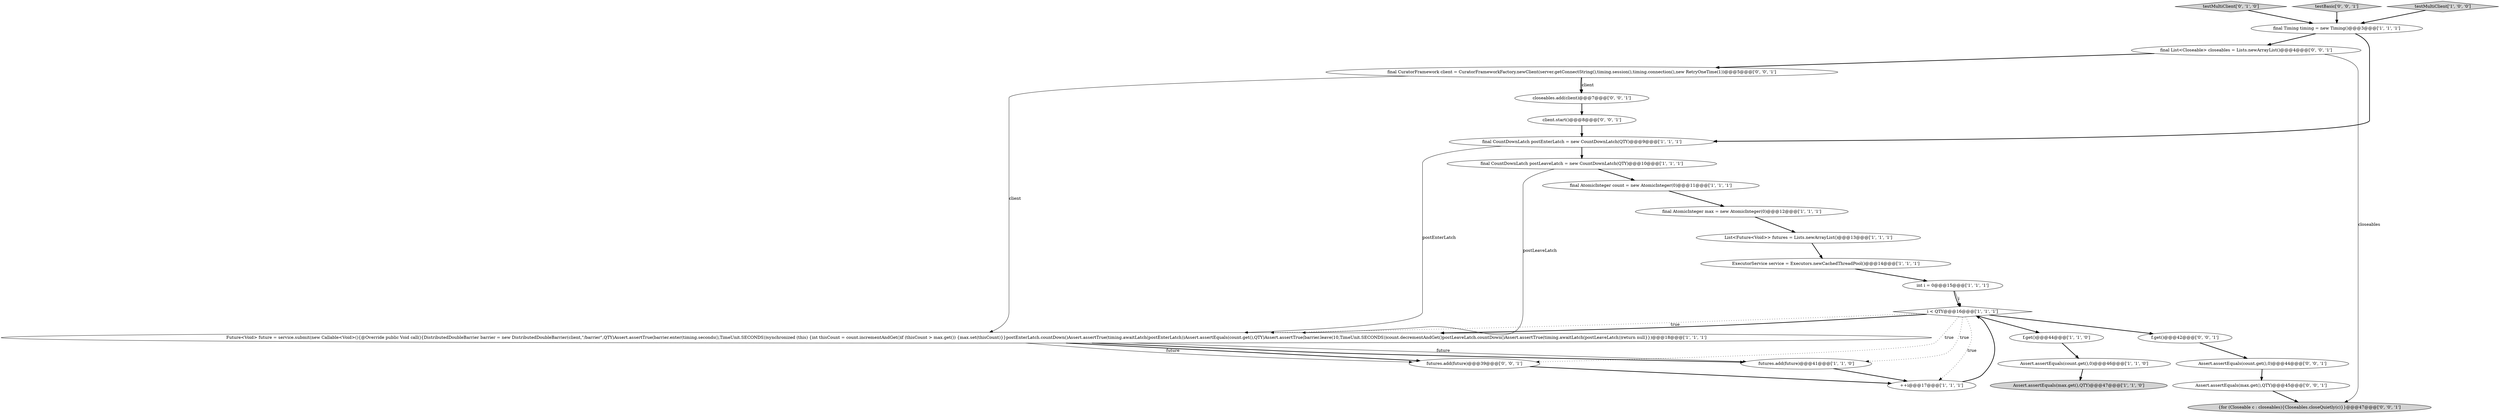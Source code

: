 digraph {
10 [style = filled, label = "Assert.assertEquals(max.get(),QTY)@@@47@@@['1', '1', '0']", fillcolor = lightgray, shape = ellipse image = "AAA0AAABBB1BBB"];
2 [style = filled, label = "Future<Void> future = service.submit(new Callable<Void>(){@Override public Void call(){DistributedDoubleBarrier barrier = new DistributedDoubleBarrier(client,\"/barrier\",QTY)Assert.assertTrue(barrier.enter(timing.seconds(),TimeUnit.SECONDS))synchronized (this) {int thisCount = count.incrementAndGet()if (thisCount > max.get()) {max.set(thisCount)}}postEnterLatch.countDown()Assert.assertTrue(timing.awaitLatch(postEnterLatch))Assert.assertEquals(count.get(),QTY)Assert.assertTrue(barrier.leave(10,TimeUnit.SECONDS))count.decrementAndGet()postLeaveLatch.countDown()Assert.assertTrue(timing.awaitLatch(postLeaveLatch))return null}})@@@18@@@['1', '1', '1']", fillcolor = white, shape = ellipse image = "AAA0AAABBB1BBB"];
0 [style = filled, label = "final CountDownLatch postEnterLatch = new CountDownLatch(QTY)@@@9@@@['1', '1', '1']", fillcolor = white, shape = ellipse image = "AAA0AAABBB1BBB"];
13 [style = filled, label = "final CountDownLatch postLeaveLatch = new CountDownLatch(QTY)@@@10@@@['1', '1', '1']", fillcolor = white, shape = ellipse image = "AAA0AAABBB1BBB"];
16 [style = filled, label = "testMultiClient['0', '1', '0']", fillcolor = lightgray, shape = diamond image = "AAA0AAABBB2BBB"];
3 [style = filled, label = "ExecutorService service = Executors.newCachedThreadPool()@@@14@@@['1', '1', '1']", fillcolor = white, shape = ellipse image = "AAA0AAABBB1BBB"];
19 [style = filled, label = "final List<Closeable> closeables = Lists.newArrayList()@@@4@@@['0', '0', '1']", fillcolor = white, shape = ellipse image = "AAA0AAABBB3BBB"];
21 [style = filled, label = "Assert.assertEquals(max.get(),QTY)@@@45@@@['0', '0', '1']", fillcolor = white, shape = ellipse image = "AAA0AAABBB3BBB"];
4 [style = filled, label = "final Timing timing = new Timing()@@@3@@@['1', '1', '1']", fillcolor = white, shape = ellipse image = "AAA0AAABBB1BBB"];
14 [style = filled, label = "i < QTY@@@16@@@['1', '1', '1']", fillcolor = white, shape = diamond image = "AAA0AAABBB1BBB"];
20 [style = filled, label = "f.get()@@@42@@@['0', '0', '1']", fillcolor = white, shape = ellipse image = "AAA0AAABBB3BBB"];
23 [style = filled, label = "client.start()@@@8@@@['0', '0', '1']", fillcolor = white, shape = ellipse image = "AAA0AAABBB3BBB"];
9 [style = filled, label = "final AtomicInteger max = new AtomicInteger(0)@@@12@@@['1', '1', '1']", fillcolor = white, shape = ellipse image = "AAA0AAABBB1BBB"];
15 [style = filled, label = "final AtomicInteger count = new AtomicInteger(0)@@@11@@@['1', '1', '1']", fillcolor = white, shape = ellipse image = "AAA0AAABBB1BBB"];
24 [style = filled, label = "closeables.add(client)@@@7@@@['0', '0', '1']", fillcolor = white, shape = ellipse image = "AAA0AAABBB3BBB"];
5 [style = filled, label = "futures.add(future)@@@41@@@['1', '1', '0']", fillcolor = white, shape = ellipse image = "AAA0AAABBB1BBB"];
8 [style = filled, label = "List<Future<Void>> futures = Lists.newArrayList()@@@13@@@['1', '1', '1']", fillcolor = white, shape = ellipse image = "AAA0AAABBB1BBB"];
25 [style = filled, label = "testBasic['0', '0', '1']", fillcolor = lightgray, shape = diamond image = "AAA0AAABBB3BBB"];
26 [style = filled, label = "final CuratorFramework client = CuratorFrameworkFactory.newClient(server.getConnectString(),timing.session(),timing.connection(),new RetryOneTime(1))@@@5@@@['0', '0', '1']", fillcolor = white, shape = ellipse image = "AAA0AAABBB3BBB"];
12 [style = filled, label = "int i = 0@@@15@@@['1', '1', '1']", fillcolor = white, shape = ellipse image = "AAA0AAABBB1BBB"];
17 [style = filled, label = "futures.add(future)@@@39@@@['0', '0', '1']", fillcolor = white, shape = ellipse image = "AAA0AAABBB3BBB"];
6 [style = filled, label = "f.get()@@@44@@@['1', '1', '0']", fillcolor = white, shape = ellipse image = "AAA0AAABBB1BBB"];
7 [style = filled, label = "++i@@@17@@@['1', '1', '1']", fillcolor = white, shape = ellipse image = "AAA0AAABBB1BBB"];
1 [style = filled, label = "testMultiClient['1', '0', '0']", fillcolor = lightgray, shape = diamond image = "AAA0AAABBB1BBB"];
11 [style = filled, label = "Assert.assertEquals(count.get(),0)@@@46@@@['1', '1', '0']", fillcolor = white, shape = ellipse image = "AAA0AAABBB1BBB"];
22 [style = filled, label = "{for (Closeable c : closeables){Closeables.closeQuietly(c)}}@@@47@@@['0', '0', '1']", fillcolor = lightgray, shape = ellipse image = "AAA0AAABBB3BBB"];
18 [style = filled, label = "Assert.assertEquals(count.get(),0)@@@44@@@['0', '0', '1']", fillcolor = white, shape = ellipse image = "AAA0AAABBB3BBB"];
2->17 [style = bold, label=""];
14->2 [style = dotted, label="true"];
1->4 [style = bold, label=""];
2->5 [style = solid, label="future"];
19->22 [style = solid, label="closeables"];
0->13 [style = bold, label=""];
0->2 [style = solid, label="postEnterLatch"];
2->17 [style = solid, label="future"];
8->3 [style = bold, label=""];
4->19 [style = bold, label=""];
25->4 [style = bold, label=""];
3->12 [style = bold, label=""];
9->8 [style = bold, label=""];
26->24 [style = bold, label=""];
23->0 [style = bold, label=""];
26->24 [style = solid, label="client"];
13->2 [style = solid, label="postLeaveLatch"];
4->0 [style = bold, label=""];
7->14 [style = bold, label=""];
17->7 [style = bold, label=""];
20->18 [style = bold, label=""];
14->17 [style = dotted, label="true"];
14->5 [style = dotted, label="true"];
12->14 [style = solid, label="i"];
21->22 [style = bold, label=""];
15->9 [style = bold, label=""];
11->10 [style = bold, label=""];
19->26 [style = bold, label=""];
6->11 [style = bold, label=""];
14->7 [style = dotted, label="true"];
12->14 [style = bold, label=""];
5->7 [style = bold, label=""];
14->2 [style = bold, label=""];
13->15 [style = bold, label=""];
18->21 [style = bold, label=""];
16->4 [style = bold, label=""];
14->6 [style = bold, label=""];
14->20 [style = bold, label=""];
2->5 [style = bold, label=""];
26->2 [style = solid, label="client"];
24->23 [style = bold, label=""];
}
